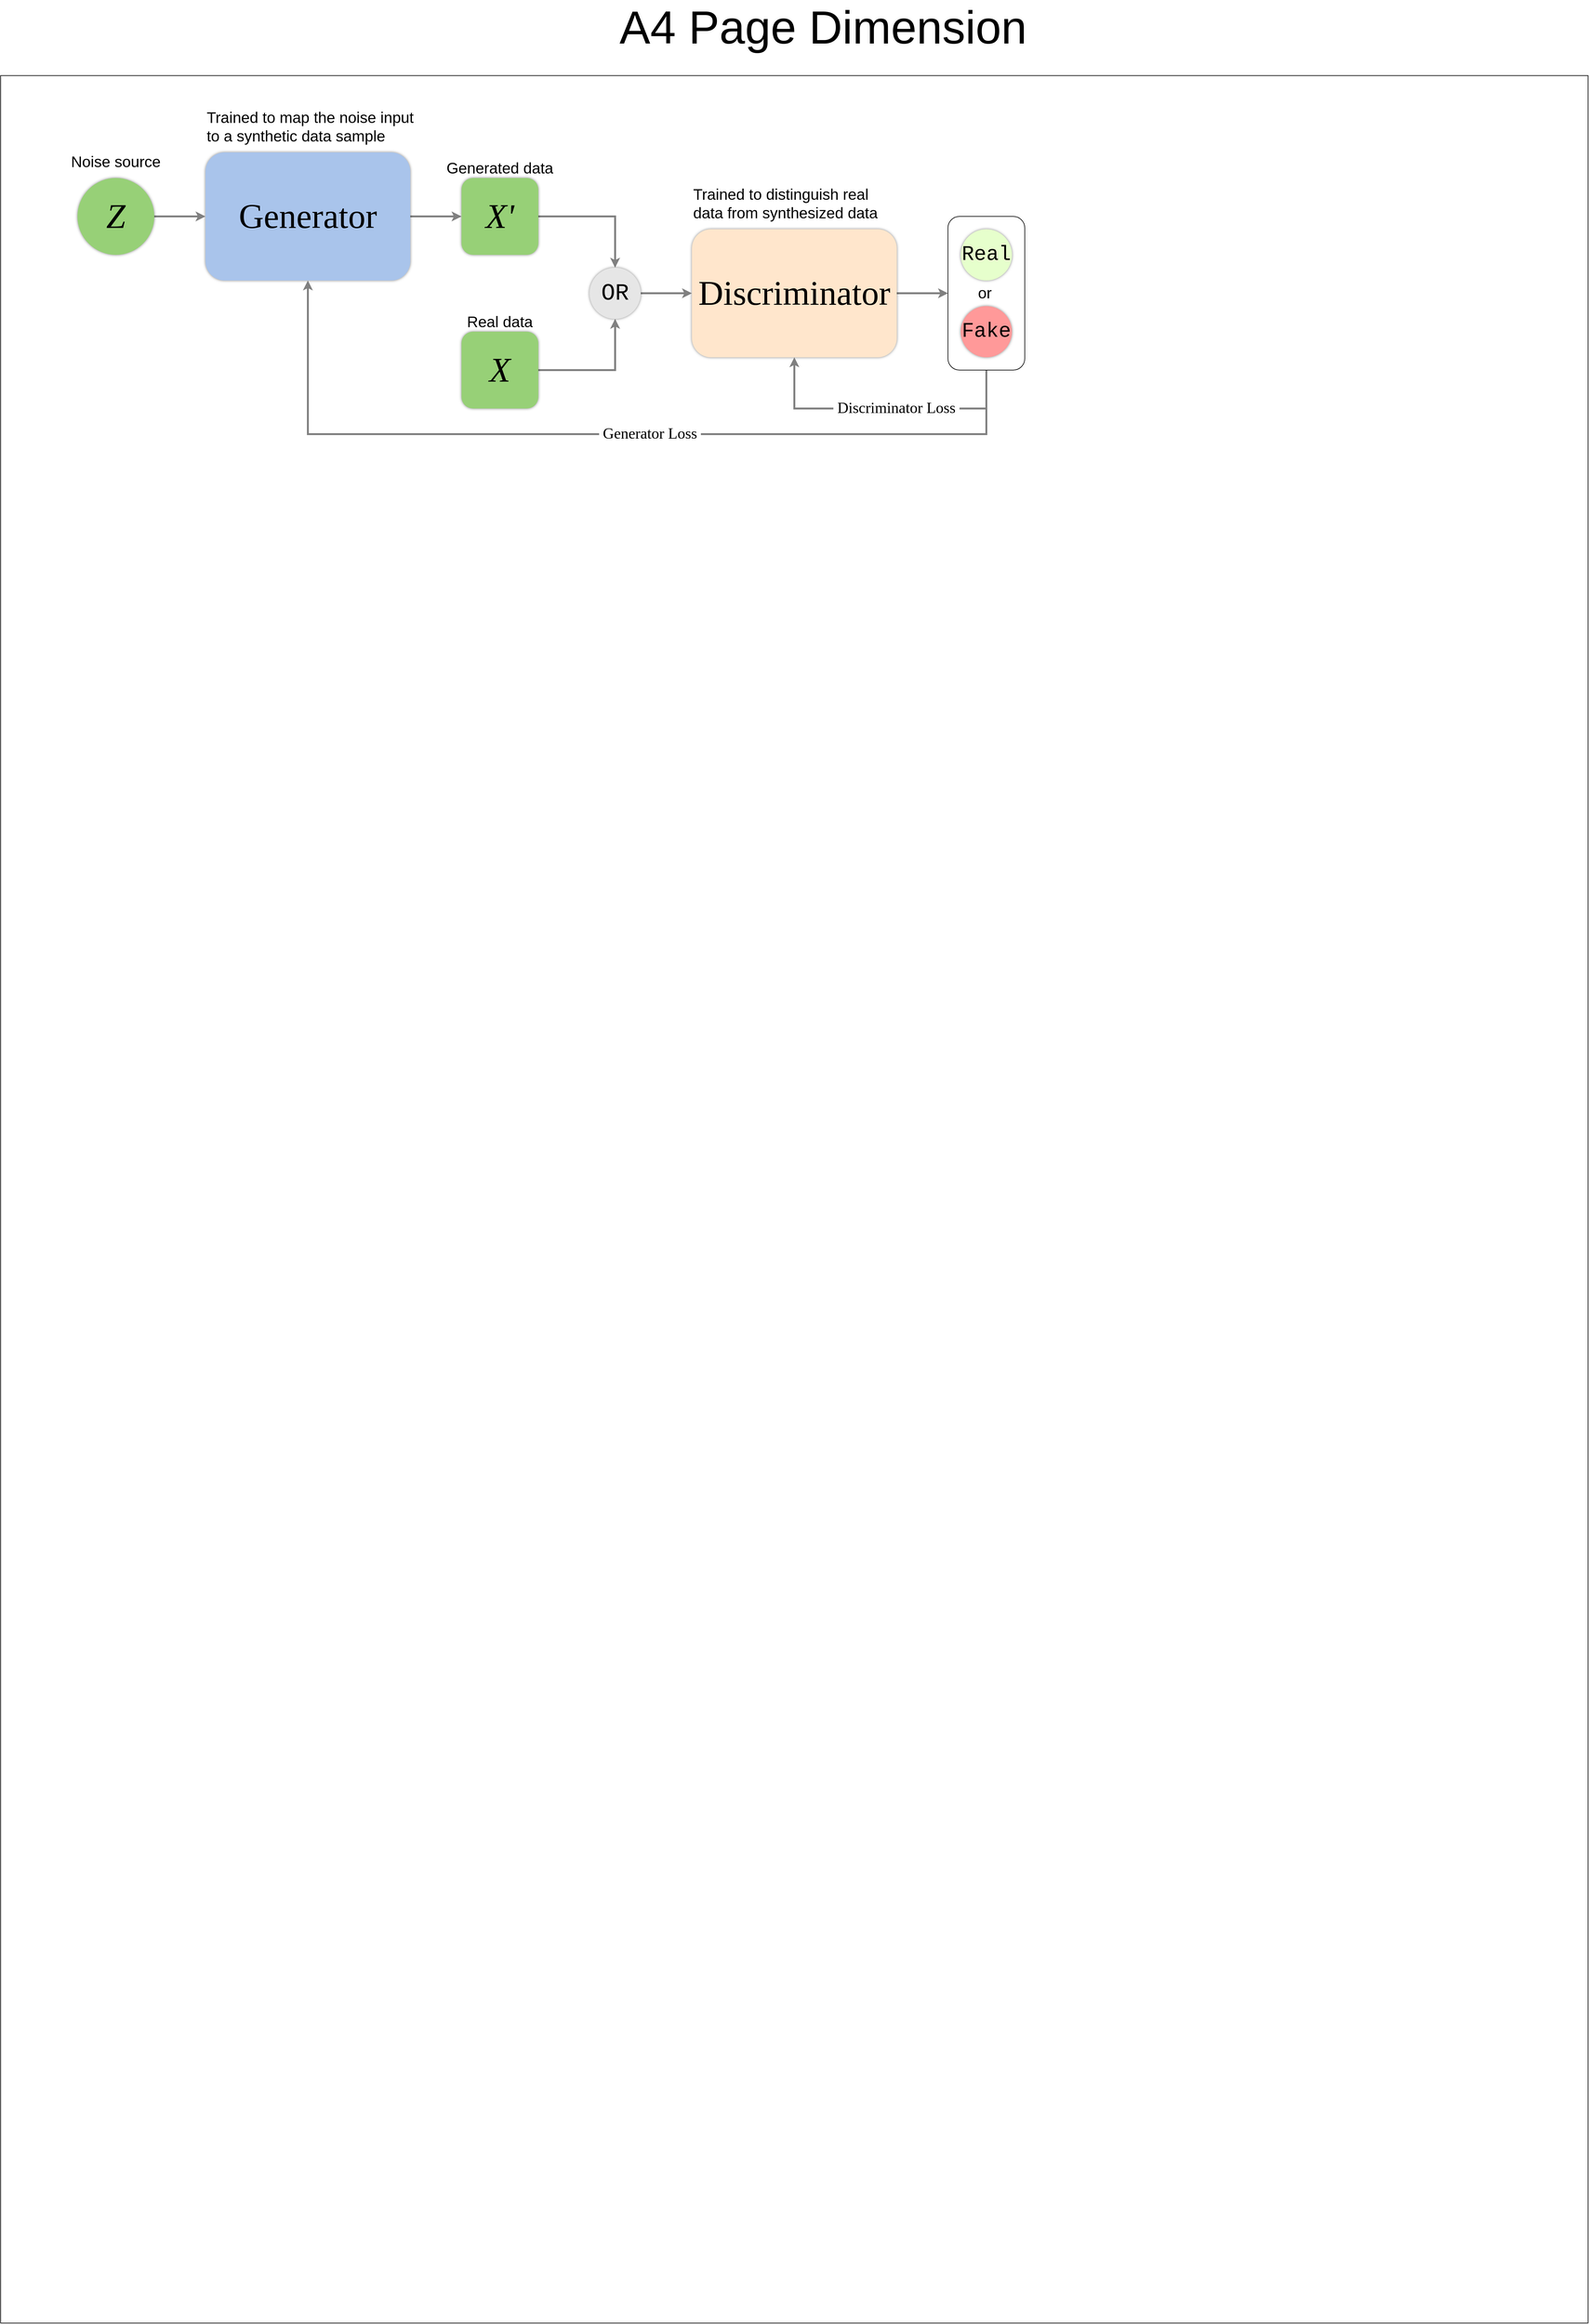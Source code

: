 <mxfile version="24.2.1" type="github">
  <diagram name="Page-1" id="STTR_JmyfDJ_sBsCt_qA">
    <mxGraphModel dx="3686" dy="1986" grid="1" gridSize="10" guides="1" tooltips="1" connect="1" arrows="1" fold="1" page="1" pageScale="1" pageWidth="3300" pageHeight="2339" math="0" shadow="0">
      <root>
        <mxCell id="0" />
        <mxCell id="1" parent="0" />
        <mxCell id="YUQxggAdWTrkyxVVZsIN-1" value="" style="rounded=0;whiteSpace=wrap;html=1;fillColor=none;movable=0;resizable=0;rotatable=0;deletable=0;editable=0;locked=1;connectable=0;" vertex="1" parent="1">
          <mxGeometry x="400" y="160" width="2480" height="3510" as="geometry" />
        </mxCell>
        <mxCell id="YUQxggAdWTrkyxVVZsIN-2" value="&lt;font style=&quot;font-size: 72px;&quot;&gt;A4 Page Dimension&lt;/font&gt;" style="text;html=1;align=center;verticalAlign=middle;whiteSpace=wrap;rounded=0;" vertex="1" parent="1">
          <mxGeometry x="1070" y="70" width="1230" height="30" as="geometry" />
        </mxCell>
        <mxCell id="YUQxggAdWTrkyxVVZsIN-11" value="" style="edgeStyle=orthogonalEdgeStyle;rounded=0;orthogonalLoop=1;jettySize=auto;html=1;strokeWidth=3;strokeColor=#808080;" edge="1" parent="1" source="YUQxggAdWTrkyxVVZsIN-3" target="YUQxggAdWTrkyxVVZsIN-6">
          <mxGeometry relative="1" as="geometry" />
        </mxCell>
        <mxCell id="YUQxggAdWTrkyxVVZsIN-3" value="&lt;font data-font-src=&quot;https://cdn.jsdelivr.net/gh/vsalvino/computer-modern@main/fonts/sans.css&quot; face=&quot;Computer Modern Sans&quot; style=&quot;font-size: 54px;&quot;&gt;Generator&lt;/font&gt;" style="rounded=1;whiteSpace=wrap;html=1;aspect=fixed;fillColor=#A9C4EB;strokeColor=none;shadow=1;shadowOpacity=50;shadowOffsetX=0;shadowOffsetY=0;" vertex="1" parent="1">
          <mxGeometry x="720" y="280" width="320" height="200" as="geometry" />
        </mxCell>
        <mxCell id="YUQxggAdWTrkyxVVZsIN-10" value="" style="edgeStyle=orthogonalEdgeStyle;rounded=0;orthogonalLoop=1;jettySize=auto;html=1;strokeWidth=3;strokeColor=#808080;" edge="1" parent="1" source="YUQxggAdWTrkyxVVZsIN-4" target="YUQxggAdWTrkyxVVZsIN-3">
          <mxGeometry relative="1" as="geometry" />
        </mxCell>
        <mxCell id="YUQxggAdWTrkyxVVZsIN-4" value="&lt;font data-font-src=&quot;https://cdn.jsdelivr.net/gh/vsalvino/computer-modern@main/fonts/sans.css&quot; face=&quot;Computer Modern Sans&quot; style=&quot;font-size: 54px;&quot;&gt;&lt;i style=&quot;&quot;&gt;Z&lt;/i&gt;&lt;/font&gt;" style="ellipse;whiteSpace=wrap;html=1;aspect=fixed;fillColor=#97D077;strokeColor=none;shadow=1;shadowOpacity=50;shadowOffsetX=0;shadowOffsetY=0;" vertex="1" parent="1">
          <mxGeometry x="520" y="320" width="120" height="120" as="geometry" />
        </mxCell>
        <mxCell id="YUQxggAdWTrkyxVVZsIN-16" style="edgeStyle=orthogonalEdgeStyle;rounded=0;orthogonalLoop=1;jettySize=auto;html=1;entryX=0.5;entryY=1;entryDx=0;entryDy=0;strokeWidth=3;strokeColor=#808080;" edge="1" parent="1" source="YUQxggAdWTrkyxVVZsIN-5" target="YUQxggAdWTrkyxVVZsIN-15">
          <mxGeometry relative="1" as="geometry" />
        </mxCell>
        <mxCell id="YUQxggAdWTrkyxVVZsIN-5" value="&lt;font data-font-src=&quot;https://cdn.jsdelivr.net/gh/vsalvino/computer-modern@main/fonts/sans.css&quot; face=&quot;Computer Modern Sans&quot; style=&quot;&quot;&gt;&lt;span style=&quot;font-size: 54px;&quot;&gt;&lt;i&gt;X&lt;/i&gt;&lt;/span&gt;&lt;/font&gt;" style="rounded=1;whiteSpace=wrap;html=1;aspect=fixed;fillColor=#97D077;strokeColor=none;shadow=1;shadowOpacity=50;shadowOffsetX=0;shadowOffsetY=0;" vertex="1" parent="1">
          <mxGeometry x="1120" y="560" width="120" height="120" as="geometry" />
        </mxCell>
        <mxCell id="YUQxggAdWTrkyxVVZsIN-17" style="edgeStyle=orthogonalEdgeStyle;rounded=0;orthogonalLoop=1;jettySize=auto;html=1;entryX=0.5;entryY=0;entryDx=0;entryDy=0;strokeWidth=3;strokeColor=#808080;" edge="1" parent="1" source="YUQxggAdWTrkyxVVZsIN-6" target="YUQxggAdWTrkyxVVZsIN-15">
          <mxGeometry relative="1" as="geometry" />
        </mxCell>
        <mxCell id="YUQxggAdWTrkyxVVZsIN-6" value="&lt;font data-font-src=&quot;https://cdn.jsdelivr.net/gh/vsalvino/computer-modern@main/fonts/sans.css&quot; face=&quot;Computer Modern Sans&quot; style=&quot;&quot;&gt;&lt;span style=&quot;font-size: 54px;&quot;&gt;&lt;i&gt;X&#39;&lt;/i&gt;&lt;/span&gt;&lt;/font&gt;" style="rounded=1;whiteSpace=wrap;html=1;aspect=fixed;fillColor=#97D077;strokeColor=none;shadow=1;shadowOpacity=50;shadowOffsetX=0;shadowOffsetY=0;" vertex="1" parent="1">
          <mxGeometry x="1120" y="320" width="120" height="120" as="geometry" />
        </mxCell>
        <mxCell id="YUQxggAdWTrkyxVVZsIN-14" value="" style="edgeStyle=orthogonalEdgeStyle;rounded=0;orthogonalLoop=1;jettySize=auto;html=1;entryX=0.5;entryY=1;entryDx=0;entryDy=0;strokeWidth=3;strokeColor=#808080;" edge="1" parent="1" source="YUQxggAdWTrkyxVVZsIN-8">
          <mxGeometry relative="1" as="geometry">
            <mxPoint x="1880" y="500" as="targetPoint" />
          </mxGeometry>
        </mxCell>
        <mxCell id="YUQxggAdWTrkyxVVZsIN-8" value="&lt;font data-font-src=&quot;https://cdn.jsdelivr.net/gh/vsalvino/computer-modern@main/fonts/sans.css&quot; face=&quot;Computer Modern Sans&quot; style=&quot;font-size: 54px;&quot;&gt;Discriminator&lt;/font&gt;" style="rounded=1;whiteSpace=wrap;html=1;aspect=fixed;fillColor=#FFE6CC;strokeColor=none;shadow=1;shadowOpacity=50;shadowOffsetX=0;shadowOffsetY=0;" vertex="1" parent="1">
          <mxGeometry x="1480" y="400" width="320" height="200" as="geometry" />
        </mxCell>
        <mxCell id="YUQxggAdWTrkyxVVZsIN-18" value="" style="edgeStyle=orthogonalEdgeStyle;rounded=0;orthogonalLoop=1;jettySize=auto;html=1;strokeWidth=3;strokeColor=#808080;" edge="1" parent="1" source="YUQxggAdWTrkyxVVZsIN-15" target="YUQxggAdWTrkyxVVZsIN-8">
          <mxGeometry relative="1" as="geometry" />
        </mxCell>
        <mxCell id="YUQxggAdWTrkyxVVZsIN-15" value="&lt;font face=&quot;Courier New&quot; style=&quot;font-size: 36px;&quot;&gt;OR&lt;/font&gt;" style="ellipse;whiteSpace=wrap;html=1;aspect=fixed;fillColor=#E6E6E6;strokeColor=none;shadow=1;shadowOpacity=50;shadowOffsetX=0;shadowOffsetY=0;" vertex="1" parent="1">
          <mxGeometry x="1320" y="460" width="80" height="80" as="geometry" />
        </mxCell>
        <mxCell id="YUQxggAdWTrkyxVVZsIN-19" value="&lt;font face=&quot;Helvetica&quot; style=&quot;font-size: 24px;&quot;&gt;Noise source&lt;/font&gt;" style="text;html=1;align=center;verticalAlign=middle;whiteSpace=wrap;rounded=0;" vertex="1" parent="1">
          <mxGeometry x="480" y="280" width="200" height="30" as="geometry" />
        </mxCell>
        <mxCell id="YUQxggAdWTrkyxVVZsIN-20" value="&lt;font face=&quot;Helvetica&quot; style=&quot;font-size: 24px;&quot;&gt;Trained to map the noise input to a synthetic data sample&lt;/font&gt;" style="text;html=1;align=left;verticalAlign=middle;whiteSpace=wrap;rounded=0;" vertex="1" parent="1">
          <mxGeometry x="720" y="200" width="330" height="80" as="geometry" />
        </mxCell>
        <mxCell id="YUQxggAdWTrkyxVVZsIN-21" value="&lt;font face=&quot;Helvetica&quot; style=&quot;font-size: 24px;&quot;&gt;Trained to distinguish real data from synthesized data&lt;/font&gt;" style="text;html=1;align=left;verticalAlign=middle;whiteSpace=wrap;rounded=0;" vertex="1" parent="1">
          <mxGeometry x="1480" y="320" width="320" height="80" as="geometry" />
        </mxCell>
        <mxCell id="YUQxggAdWTrkyxVVZsIN-22" value="&lt;font face=&quot;Courier New&quot; style=&quot;font-size: 32px;&quot;&gt;Real&lt;/font&gt;" style="ellipse;whiteSpace=wrap;html=1;aspect=fixed;fillColor=#E6FFCC;strokeColor=none;shadow=1;shadowOpacity=50;shadowOffsetX=0;shadowOffsetY=0;" vertex="1" parent="1">
          <mxGeometry x="1900" y="400" width="80" height="80" as="geometry" />
        </mxCell>
        <mxCell id="YUQxggAdWTrkyxVVZsIN-23" value="&lt;font face=&quot;Courier New&quot; style=&quot;font-size: 32px;&quot;&gt;Fake&lt;/font&gt;" style="ellipse;whiteSpace=wrap;html=1;aspect=fixed;fillColor=#FF9999;strokeColor=none;shadow=1;shadowOpacity=50;shadowOffsetX=0;shadowOffsetY=0;" vertex="1" parent="1">
          <mxGeometry x="1900" y="520" width="80" height="80" as="geometry" />
        </mxCell>
        <mxCell id="YUQxggAdWTrkyxVVZsIN-24" value="&lt;font face=&quot;Helvetica&quot; style=&quot;font-size: 24px;&quot;&gt;or&lt;/font&gt;" style="text;html=1;align=left;verticalAlign=middle;whiteSpace=wrap;rounded=0;" vertex="1" parent="1">
          <mxGeometry x="1925" y="480" width="30" height="40" as="geometry" />
        </mxCell>
        <mxCell id="YUQxggAdWTrkyxVVZsIN-27" style="edgeStyle=orthogonalEdgeStyle;rounded=0;orthogonalLoop=1;jettySize=auto;html=1;entryX=0.5;entryY=1;entryDx=0;entryDy=0;strokeWidth=3;strokeColor=#808080;exitX=0.5;exitY=1;exitDx=0;exitDy=0;" edge="1" parent="1" source="YUQxggAdWTrkyxVVZsIN-25" target="YUQxggAdWTrkyxVVZsIN-3">
          <mxGeometry relative="1" as="geometry">
            <mxPoint x="880" y="490" as="targetPoint" />
            <mxPoint x="1940.091" y="550" as="sourcePoint" />
            <Array as="points">
              <mxPoint x="1940" y="720" />
              <mxPoint x="880" y="720" />
            </Array>
          </mxGeometry>
        </mxCell>
        <mxCell id="YUQxggAdWTrkyxVVZsIN-32" value="&lt;font data-font-src=&quot;https://cdn.jsdelivr.net/gh/vsalvino/computer-modern@main/fonts/sans.css&quot; face=&quot;Computer Modern Sans&quot; style=&quot;font-size: 24px;&quot;&gt;&amp;nbsp;Generator Loss&amp;nbsp;&lt;/font&gt;" style="edgeLabel;html=1;align=center;verticalAlign=middle;resizable=0;points=[];fontFamily=Helvetica;fontSize=11;fontColor=default;labelBackgroundColor=default;" vertex="1" connectable="0" parent="YUQxggAdWTrkyxVVZsIN-27">
          <mxGeometry x="-0.104" y="-1" relative="1" as="geometry">
            <mxPoint x="1" as="offset" />
          </mxGeometry>
        </mxCell>
        <mxCell id="YUQxggAdWTrkyxVVZsIN-30" style="edgeStyle=orthogonalEdgeStyle;rounded=0;orthogonalLoop=1;jettySize=auto;html=1;entryX=0.5;entryY=1;entryDx=0;entryDy=0;strokeWidth=3;strokeColor=#808080;" edge="1" parent="1" source="YUQxggAdWTrkyxVVZsIN-25" target="YUQxggAdWTrkyxVVZsIN-8">
          <mxGeometry relative="1" as="geometry">
            <mxPoint x="1640" y="630" as="targetPoint" />
            <Array as="points">
              <mxPoint x="1940" y="620" />
              <mxPoint x="1940" y="680" />
              <mxPoint x="1640" y="680" />
            </Array>
          </mxGeometry>
        </mxCell>
        <mxCell id="YUQxggAdWTrkyxVVZsIN-31" value="&lt;font style=&quot;font-size: 24px;&quot; face=&quot;Computer Modern Sans&quot;&gt;&amp;nbsp;Discriminator Loss&amp;nbsp;&lt;/font&gt;" style="edgeLabel;html=1;align=center;verticalAlign=middle;resizable=0;points=[];fontFamily=Helvetica;fontSize=11;fontColor=default;labelBackgroundColor=default;" vertex="1" connectable="0" parent="YUQxggAdWTrkyxVVZsIN-30">
          <mxGeometry x="-0.08" y="-1" relative="1" as="geometry">
            <mxPoint x="1" as="offset" />
          </mxGeometry>
        </mxCell>
        <mxCell id="YUQxggAdWTrkyxVVZsIN-25" value="" style="rounded=1;whiteSpace=wrap;html=1;fillColor=none;" vertex="1" parent="1">
          <mxGeometry x="1880" y="380" width="120" height="240" as="geometry" />
        </mxCell>
        <mxCell id="YUQxggAdWTrkyxVVZsIN-33" value="&lt;font face=&quot;Helvetica&quot; style=&quot;font-size: 24px;&quot;&gt;Generated data&lt;/font&gt;" style="text;html=1;align=center;verticalAlign=middle;whiteSpace=wrap;rounded=0;" vertex="1" parent="1">
          <mxGeometry x="1090" y="290" width="180" height="30" as="geometry" />
        </mxCell>
        <mxCell id="YUQxggAdWTrkyxVVZsIN-34" value="&lt;font face=&quot;Helvetica&quot; style=&quot;font-size: 24px;&quot;&gt;Real data&lt;/font&gt;" style="text;html=1;align=center;verticalAlign=middle;whiteSpace=wrap;rounded=0;" vertex="1" parent="1">
          <mxGeometry x="1090" y="530" width="180" height="30" as="geometry" />
        </mxCell>
      </root>
    </mxGraphModel>
  </diagram>
</mxfile>
